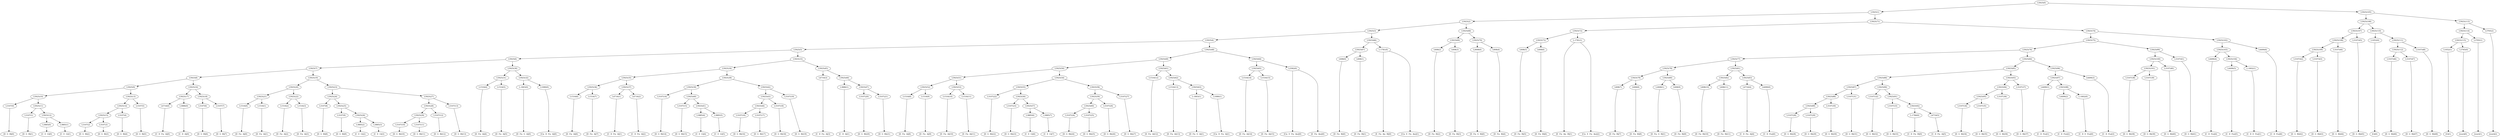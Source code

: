 digraph sample{
"L3107(0)"->"[D  G  B](0)"
"L3107(1)"->"[D  G  B](1)"
"L3885(0)"->"[C  E  G](0)"
"L3885(1)"->"[C  E  G](1)"
"L5925(12)"->"L3885(0)"
"L5925(12)"->"L3885(1)"
"L5925(11)"->"L3107(1)"
"L5925(11)"->"L5925(12)"
"L5925(10)"->"L3107(0)"
"L5925(10)"->"L5925(11)"
"L3107(2)"->"[D  G  B](2)"
"L3107(3)"->"[D  G  B](3)"
"L5925(15)"->"L3107(2)"
"L5925(15)"->"L3107(3)"
"L3107(4)"->"[D  G  B](4)"
"L5925(14)"->"L5925(15)"
"L5925(14)"->"L3107(4)"
"L3107(5)"->"[D  G  B](5)"
"L5925(13)"->"L5925(14)"
"L5925(13)"->"L3107(5)"
"L5925(9)"->"L5925(10)"
"L5925(9)"->"L5925(13)"
"L4716(0)"->"[C  D  Fis  A](0)"
"L3886(0)"->"[C  D  A](0)"
"L5925(17)"->"L4716(0)"
"L5925(17)"->"L3886(0)"
"L3107(6)"->"[D  G  B](6)"
"L3107(7)"->"[D  G  B](7)"
"L5925(18)"->"L3107(6)"
"L5925(18)"->"L3107(7)"
"L5925(16)"->"L5925(17)"
"L5925(16)"->"L5925(18)"
"L5925(8)"->"L5925(9)"
"L5925(8)"->"L5925(16)"
"L1516(0)"->"[D  Fis  A](0)"
"L1516(1)"->"[D  Fis  A](1)"
"L5925(21)"->"L1516(0)"
"L5925(21)"->"L1516(1)"
"L1516(2)"->"[D  Fis  A](2)"
"L1516(3)"->"[D  Fis  A](3)"
"L5925(22)"->"L1516(2)"
"L5925(22)"->"L1516(3)"
"L5925(20)"->"L5925(21)"
"L5925(20)"->"L5925(22)"
"L3107(8)"->"[D  G  B](8)"
"L3107(9)"->"[D  G  B](9)"
"L3885(2)"->"[C  E  G](2)"
"L3885(3)"->"[C  E  G](3)"
"L5925(26)"->"L3885(2)"
"L5925(26)"->"L3885(3)"
"L5925(25)"->"L3107(9)"
"L5925(25)"->"L5925(26)"
"L5925(24)"->"L3107(8)"
"L5925(24)"->"L5925(25)"
"L3107(10)"->"[D  G  B](10)"
"L3107(11)"->"[D  G  B](11)"
"L5925(29)"->"L3107(10)"
"L5925(29)"->"L3107(11)"
"L3107(12)"->"[D  G  B](12)"
"L5925(28)"->"L5925(29)"
"L5925(28)"->"L3107(12)"
"L3107(13)"->"[D  G  B](13)"
"L5925(27)"->"L5925(28)"
"L5925(27)"->"L3107(13)"
"L5925(23)"->"L5925(24)"
"L5925(23)"->"L5925(27)"
"L5925(19)"->"L5925(20)"
"L5925(19)"->"L5925(23)"
"L5925(7)"->"L5925(8)"
"L5925(7)"->"L5925(19)"
"L1516(4)"->"[D  Fis  A](4)"
"L1516(5)"->"[D  Fis  A](5)"
"L5925(31)"->"L1516(4)"
"L5925(31)"->"L1516(5)"
"L-1803(0)"->"[D  Fis  G  A](0)"
"L1080(0)"->"[Cis  D  Fis  A](0)"
"L5925(32)"->"L-1803(0)"
"L5925(32)"->"L1080(0)"
"L5925(30)"->"L5925(31)"
"L5925(30)"->"L5925(32)"
"L5925(6)"->"L5925(7)"
"L5925(6)"->"L5925(30)"
"L1516(6)"->"[D  Fis  A](6)"
"L1516(7)"->"[D  Fis  A](7)"
"L5925(36)"->"L1516(6)"
"L5925(36)"->"L1516(7)"
"L4716(1)"->"[C  D  Fis  A](1)"
"L4716(2)"->"[C  D  Fis  A](2)"
"L5925(37)"->"L4716(1)"
"L5925(37)"->"L4716(2)"
"L5925(35)"->"L5925(36)"
"L5925(35)"->"L5925(37)"
"L3107(14)"->"[D  G  B](14)"
"L3107(15)"->"[D  G  B](15)"
"L3885(4)"->"[C  E  G](4)"
"L3885(5)"->"[C  E  G](5)"
"L5925(41)"->"L3885(4)"
"L5925(41)"->"L3885(5)"
"L5925(40)"->"L3107(15)"
"L5925(40)"->"L5925(41)"
"L5925(39)"->"L3107(14)"
"L5925(39)"->"L5925(40)"
"L3107(16)"->"[D  G  B](16)"
"L3107(17)"->"[D  G  B](17)"
"L5925(44)"->"L3107(16)"
"L5925(44)"->"L3107(17)"
"L3107(18)"->"[D  G  B](18)"
"L5925(43)"->"L5925(44)"
"L5925(43)"->"L3107(18)"
"L3107(19)"->"[D  G  B](19)"
"L5925(42)"->"L5925(43)"
"L5925(42)"->"L3107(19)"
"L5925(38)"->"L5925(39)"
"L5925(38)"->"L5925(42)"
"L5925(34)"->"L5925(35)"
"L5925(34)"->"L5925(38)"
"L4716(3)"->"[C  D  Fis  A](3)"
"L3886(1)"->"[C  D  A](1)"
"L3107(20)"->"[D  G  B](20)"
"L3107(21)"->"[D  G  B](21)"
"L5925(47)"->"L3107(20)"
"L5925(47)"->"L3107(21)"
"L5925(46)"->"L3886(1)"
"L5925(46)"->"L5925(47)"
"L5925(45)"->"L4716(3)"
"L5925(45)"->"L5925(46)"
"L5925(33)"->"L5925(34)"
"L5925(33)"->"L5925(45)"
"L5925(5)"->"L5925(6)"
"L5925(5)"->"L5925(33)"
"L1516(8)"->"[D  Fis  A](8)"
"L1516(9)"->"[D  Fis  A](9)"
"L5925(52)"->"L1516(8)"
"L5925(52)"->"L1516(9)"
"L1516(10)"->"[D  Fis  A](10)"
"L1516(11)"->"[D  Fis  A](11)"
"L5925(53)"->"L1516(10)"
"L5925(53)"->"L1516(11)"
"L5925(51)"->"L5925(52)"
"L5925(51)"->"L5925(53)"
"L3107(22)"->"[D  G  B](22)"
"L3107(23)"->"[D  G  B](23)"
"L3885(6)"->"[C  E  G](6)"
"L3885(7)"->"[C  E  G](7)"
"L5925(57)"->"L3885(6)"
"L5925(57)"->"L3885(7)"
"L5925(56)"->"L3107(23)"
"L5925(56)"->"L5925(57)"
"L5925(55)"->"L3107(22)"
"L5925(55)"->"L5925(56)"
"L3107(24)"->"[D  G  B](24)"
"L3107(25)"->"[D  G  B](25)"
"L5925(60)"->"L3107(24)"
"L5925(60)"->"L3107(25)"
"L3107(26)"->"[D  G  B](26)"
"L5925(59)"->"L5925(60)"
"L5925(59)"->"L3107(26)"
"L3107(27)"->"[D  G  B](27)"
"L5925(58)"->"L5925(59)"
"L5925(58)"->"L3107(27)"
"L5925(54)"->"L5925(55)"
"L5925(54)"->"L5925(58)"
"L5925(50)"->"L5925(51)"
"L5925(50)"->"L5925(54)"
"L1516(12)"->"[D  Fis  A](12)"
"L1516(13)"->"[D  Fis  A](13)"
"L-1803(1)"->"[D  Fis  G  A](1)"
"L1080(1)"->"[Cis  D  Fis  A](1)"
"L5925(63)"->"L-1803(1)"
"L5925(63)"->"L1080(1)"
"L5925(62)"->"L1516(13)"
"L5925(62)"->"L5925(63)"
"L5925(61)"->"L1516(12)"
"L5925(61)"->"L5925(62)"
"L5925(49)"->"L5925(50)"
"L5925(49)"->"L5925(61)"
"L1516(14)"->"[D  Fis  A](14)"
"L1516(15)"->"[D  Fis  A](15)"
"L5925(65)"->"L1516(14)"
"L5925(65)"->"L1516(15)"
"L2582(0)"->"[Cis  E  Fis  Ais](0)"
"L2582(0)"->"[E  Fis  Ais](0)"
"L5925(64)"->"L5925(65)"
"L5925(64)"->"L2582(0)"
"L5925(48)"->"L5925(49)"
"L5925(48)"->"L5925(64)"
"L5925(4)"->"L5925(5)"
"L5925(4)"->"L5925(48)"
"L608(0)"->"[D  Fis  B](0)"
"L608(1)"->"[D  Fis  B](1)"
"L5925(67)"->"L608(0)"
"L5925(67)"->"L608(1)"
"L-1781(0)"->"[E  Fis  Ais  B](0)"
"L-1781(0)"->"[Cis  E  Fis  Ais](1)"
"L5925(66)"->"L5925(67)"
"L5925(66)"->"L-1781(0)"
"L5925(3)"->"L5925(4)"
"L5925(3)"->"L5925(66)"
"L608(2)"->"[D  Fis  B](2)"
"L608(3)"->"[D  Fis  B](3)"
"L5925(69)"->"L608(2)"
"L5925(69)"->"L608(3)"
"L2608(0)"->"[D  Fis  G  B](0)"
"L608(4)"->"[D  Fis  B](4)"
"L5925(70)"->"L2608(0)"
"L5925(70)"->"L608(4)"
"L5925(68)"->"L5925(69)"
"L5925(68)"->"L5925(70)"
"L5925(2)"->"L5925(3)"
"L5925(2)"->"L5925(68)"
"L608(5)"->"[D  Fis  B](5)"
"L608(6)"->"[D  Fis  B](6)"
"L5925(73)"->"L608(5)"
"L5925(73)"->"L608(6)"
"L-1781(1)"->"[E  Fis  Ais  B](1)"
"L-1781(1)"->"[Cis  E  Fis  Ais](2)"
"L5925(72)"->"L5925(73)"
"L5925(72)"->"L-1781(1)"
"L608(7)"->"[D  Fis  B](7)"
"L608(8)"->"[D  Fis  B](8)"
"L5925(79)"->"L608(7)"
"L5925(79)"->"L608(8)"
"L2608(1)"->"[D  Fis  G  B](1)"
"L608(9)"->"[D  Fis  B](9)"
"L5925(80)"->"L2608(1)"
"L5925(80)"->"L608(9)"
"L5925(78)"->"L5925(79)"
"L5925(78)"->"L5925(80)"
"L608(10)"->"[D  Fis  B](10)"
"L608(11)"->"[D  Fis  B](11)"
"L5925(82)"->"L608(10)"
"L5925(82)"->"L608(11)"
"L4716(4)"->"[C  D  Fis  A](4)"
"L4490(0)"->"[C  D  Fis](0)"
"L5925(83)"->"L4716(4)"
"L5925(83)"->"L4490(0)"
"L5925(81)"->"L5925(82)"
"L5925(81)"->"L5925(83)"
"L5925(77)"->"L5925(78)"
"L5925(77)"->"L5925(81)"
"L3107(28)"->"[D  G  B](28)"
"L3107(29)"->"[D  G  B](29)"
"L5925(89)"->"L3107(28)"
"L5925(89)"->"L3107(29)"
"L3107(30)"->"[D  G  B](30)"
"L5925(88)"->"L5925(89)"
"L5925(88)"->"L3107(30)"
"L3107(31)"->"[D  G  B](31)"
"L5925(87)"->"L5925(88)"
"L5925(87)"->"L3107(31)"
"L3107(32)"->"[D  G  B](32)"
"L3107(33)"->"[D  G  B](33)"
"L-1766(0)"->"[C  D  Fis  B](0)"
"L4716(5)"->"[C  D  Fis  A](5)"
"L5925(92)"->"L-1766(0)"
"L5925(92)"->"L4716(5)"
"L5925(91)"->"L3107(33)"
"L5925(91)"->"L5925(92)"
"L5925(90)"->"L3107(32)"
"L5925(90)"->"L5925(91)"
"L5925(86)"->"L5925(87)"
"L5925(86)"->"L5925(90)"
"L3107(34)"->"[D  G  B](34)"
"L3107(35)"->"[D  G  B](35)"
"L5925(95)"->"L3107(34)"
"L5925(95)"->"L3107(35)"
"L3107(36)"->"[D  G  B](36)"
"L5925(94)"->"L5925(95)"
"L5925(94)"->"L3107(36)"
"L3107(37)"->"[D  G  B](37)"
"L5925(93)"->"L5925(94)"
"L5925(93)"->"L3107(37)"
"L5925(85)"->"L5925(86)"
"L5925(85)"->"L5925(93)"
"L4490(1)"->"[C  D  Fis](1)"
"L4490(2)"->"[C  D  Fis](2)"
"L-1602(0)"->"[C  D  E  Fis](0)"
"L5925(98)"->"L4490(2)"
"L5925(98)"->"L-1602(0)"
"L5925(97)"->"L4490(1)"
"L5925(97)"->"L5925(98)"
"L4490(3)"->"[C  D  Fis](3)"
"L5925(96)"->"L5925(97)"
"L5925(96)"->"L4490(3)"
"L5925(84)"->"L5925(85)"
"L5925(84)"->"L5925(96)"
"L5925(76)"->"L5925(77)"
"L5925(76)"->"L5925(84)"
"L3107(38)"->"[D  G  B](38)"
"L3107(39)"->"[D  G  B](39)"
"L5925(101)"->"L3107(38)"
"L5925(101)"->"L3107(39)"
"L3107(40)"->"[D  G  B](40)"
"L5925(100)"->"L5925(101)"
"L5925(100)"->"L3107(40)"
"L3107(41)"->"[D  G  B](41)"
"L5925(99)"->"L5925(100)"
"L5925(99)"->"L3107(41)"
"L5925(75)"->"L5925(76)"
"L5925(75)"->"L5925(99)"
"L4490(4)"->"[C  D  Fis](4)"
"L4490(5)"->"[C  D  Fis](5)"
"L-1602(1)"->"[C  D  E  Fis](1)"
"L5925(104)"->"L4490(5)"
"L5925(104)"->"L-1602(1)"
"L5925(103)"->"L4490(4)"
"L5925(103)"->"L5925(104)"
"L4490(6)"->"[C  D  Fis](6)"
"L5925(102)"->"L5925(103)"
"L5925(102)"->"L4490(6)"
"L5925(74)"->"L5925(75)"
"L5925(74)"->"L5925(102)"
"L5925(71)"->"L5925(72)"
"L5925(71)"->"L5925(74)"
"L5925(1)"->"L5925(2)"
"L5925(1)"->"L5925(71)"
"L3107(42)"->"[D  G  B](42)"
"L3107(43)"->"[D  G  B](43)"
"L5925(109)"->"L3107(42)"
"L5925(109)"->"L3107(43)"
"L3107(44)"->"[D  G  B](44)"
"L5925(108)"->"L5925(109)"
"L5925(108)"->"L3107(44)"
"L3107(45)"->"[D  G  B](45)"
"L5925(107)"->"L5925(108)"
"L5925(107)"->"L3107(45)"
"L1052(0)"->"[G](0)"
"L3107(46)"->"[D  G  B](46)"
"L3107(47)"->"[D  G  B](47)"
"L5925(112)"->"L3107(46)"
"L5925(112)"->"L3107(47)"
"L3107(48)"->"[D  G  B](48)"
"L5925(111)"->"L5925(112)"
"L5925(111)"->"L3107(48)"
"L5925(110)"->"L1052(0)"
"L5925(110)"->"L5925(111)"
"L5925(106)"->"L5925(107)"
"L5925(106)"->"L5925(110)"
"L1052(1)"->"[G](1)"
"L3765(0)"->"[rest](0)"
"L5925(115)"->"L1052(1)"
"L5925(115)"->"L3765(0)"
"L3765(1)"->"[rest](1)"
"L5925(114)"->"L5925(115)"
"L5925(114)"->"L3765(1)"
"L3765(2)"->"[rest](2)"
"L5925(113)"->"L5925(114)"
"L5925(113)"->"L3765(2)"
"L5925(105)"->"L5925(106)"
"L5925(105)"->"L5925(113)"
"L5925(0)"->"L5925(1)"
"L5925(0)"->"L5925(105)"
{rank = min; "L5925(0)"}
{rank = same; "L5925(1)"; "L5925(105)";}
{rank = same; "L5925(2)"; "L5925(71)"; "L5925(106)"; "L5925(113)";}
{rank = same; "L5925(3)"; "L5925(68)"; "L5925(72)"; "L5925(74)"; "L5925(107)"; "L5925(110)"; "L5925(114)"; "L3765(2)";}
{rank = same; "L5925(4)"; "L5925(66)"; "L5925(69)"; "L5925(70)"; "L5925(73)"; "L-1781(1)"; "L5925(75)"; "L5925(102)"; "L5925(108)"; "L3107(45)"; "L1052(0)"; "L5925(111)"; "L5925(115)"; "L3765(1)";}
{rank = same; "L5925(5)"; "L5925(48)"; "L5925(67)"; "L-1781(0)"; "L608(2)"; "L608(3)"; "L2608(0)"; "L608(4)"; "L608(5)"; "L608(6)"; "L5925(76)"; "L5925(99)"; "L5925(103)"; "L4490(6)"; "L5925(109)"; "L3107(44)"; "L5925(112)"; "L3107(48)"; "L1052(1)"; "L3765(0)";}
{rank = same; "L5925(6)"; "L5925(33)"; "L5925(49)"; "L5925(64)"; "L608(0)"; "L608(1)"; "L5925(77)"; "L5925(84)"; "L5925(100)"; "L3107(41)"; "L4490(4)"; "L5925(104)"; "L3107(42)"; "L3107(43)"; "L3107(46)"; "L3107(47)";}
{rank = same; "L5925(7)"; "L5925(30)"; "L5925(34)"; "L5925(45)"; "L5925(50)"; "L5925(61)"; "L5925(65)"; "L2582(0)"; "L5925(78)"; "L5925(81)"; "L5925(85)"; "L5925(96)"; "L5925(101)"; "L3107(40)"; "L4490(5)"; "L-1602(1)";}
{rank = same; "L5925(8)"; "L5925(19)"; "L5925(31)"; "L5925(32)"; "L5925(35)"; "L5925(38)"; "L4716(3)"; "L5925(46)"; "L5925(51)"; "L5925(54)"; "L1516(12)"; "L5925(62)"; "L1516(14)"; "L1516(15)"; "L5925(79)"; "L5925(80)"; "L5925(82)"; "L5925(83)"; "L5925(86)"; "L5925(93)"; "L5925(97)"; "L4490(3)"; "L3107(38)"; "L3107(39)";}
{rank = same; "L5925(9)"; "L5925(16)"; "L5925(20)"; "L5925(23)"; "L1516(4)"; "L1516(5)"; "L-1803(0)"; "L1080(0)"; "L5925(36)"; "L5925(37)"; "L5925(39)"; "L5925(42)"; "L3886(1)"; "L5925(47)"; "L5925(52)"; "L5925(53)"; "L5925(55)"; "L5925(58)"; "L1516(13)"; "L5925(63)"; "L608(7)"; "L608(8)"; "L2608(1)"; "L608(9)"; "L608(10)"; "L608(11)"; "L4716(4)"; "L4490(0)"; "L5925(87)"; "L5925(90)"; "L5925(94)"; "L3107(37)"; "L4490(1)"; "L5925(98)";}
{rank = same; "L5925(10)"; "L5925(13)"; "L5925(17)"; "L5925(18)"; "L5925(21)"; "L5925(22)"; "L5925(24)"; "L5925(27)"; "L1516(6)"; "L1516(7)"; "L4716(1)"; "L4716(2)"; "L3107(14)"; "L5925(40)"; "L5925(43)"; "L3107(19)"; "L3107(20)"; "L3107(21)"; "L1516(8)"; "L1516(9)"; "L1516(10)"; "L1516(11)"; "L3107(22)"; "L5925(56)"; "L5925(59)"; "L3107(27)"; "L-1803(1)"; "L1080(1)"; "L5925(88)"; "L3107(31)"; "L3107(32)"; "L5925(91)"; "L5925(95)"; "L3107(36)"; "L4490(2)"; "L-1602(0)";}
{rank = same; "L3107(0)"; "L5925(11)"; "L5925(14)"; "L3107(5)"; "L4716(0)"; "L3886(0)"; "L3107(6)"; "L3107(7)"; "L1516(0)"; "L1516(1)"; "L1516(2)"; "L1516(3)"; "L3107(8)"; "L5925(25)"; "L5925(28)"; "L3107(13)"; "L3107(15)"; "L5925(41)"; "L5925(44)"; "L3107(18)"; "L3107(23)"; "L5925(57)"; "L5925(60)"; "L3107(26)"; "L5925(89)"; "L3107(30)"; "L3107(33)"; "L5925(92)"; "L3107(34)"; "L3107(35)";}
{rank = same; "L3107(1)"; "L5925(12)"; "L5925(15)"; "L3107(4)"; "L3107(9)"; "L5925(26)"; "L5925(29)"; "L3107(12)"; "L3885(4)"; "L3885(5)"; "L3107(16)"; "L3107(17)"; "L3885(6)"; "L3885(7)"; "L3107(24)"; "L3107(25)"; "L3107(28)"; "L3107(29)"; "L-1766(0)"; "L4716(5)";}
{rank = same; "L3885(0)"; "L3885(1)"; "L3107(2)"; "L3107(3)"; "L3885(2)"; "L3885(3)"; "L3107(10)"; "L3107(11)";}
{rank = max; "[C  D  A](0)"; "[C  D  A](1)"; "[C  D  E  Fis](0)"; "[C  D  E  Fis](1)"; "[C  D  Fis  A](0)"; "[C  D  Fis  A](1)"; "[C  D  Fis  A](2)"; "[C  D  Fis  A](3)"; "[C  D  Fis  A](4)"; "[C  D  Fis  A](5)"; "[C  D  Fis  B](0)"; "[C  D  Fis](0)"; "[C  D  Fis](1)"; "[C  D  Fis](2)"; "[C  D  Fis](3)"; "[C  D  Fis](4)"; "[C  D  Fis](5)"; "[C  D  Fis](6)"; "[C  E  G](0)"; "[C  E  G](1)"; "[C  E  G](2)"; "[C  E  G](3)"; "[C  E  G](4)"; "[C  E  G](5)"; "[C  E  G](6)"; "[C  E  G](7)"; "[Cis  D  Fis  A](0)"; "[Cis  D  Fis  A](1)"; "[Cis  E  Fis  Ais](0)"; "[Cis  E  Fis  Ais](1)"; "[Cis  E  Fis  Ais](2)"; "[D  Fis  A](0)"; "[D  Fis  A](1)"; "[D  Fis  A](10)"; "[D  Fis  A](11)"; "[D  Fis  A](12)"; "[D  Fis  A](13)"; "[D  Fis  A](14)"; "[D  Fis  A](15)"; "[D  Fis  A](2)"; "[D  Fis  A](3)"; "[D  Fis  A](4)"; "[D  Fis  A](5)"; "[D  Fis  A](6)"; "[D  Fis  A](7)"; "[D  Fis  A](8)"; "[D  Fis  A](9)"; "[D  Fis  B](0)"; "[D  Fis  B](1)"; "[D  Fis  B](10)"; "[D  Fis  B](11)"; "[D  Fis  B](2)"; "[D  Fis  B](3)"; "[D  Fis  B](4)"; "[D  Fis  B](5)"; "[D  Fis  B](6)"; "[D  Fis  B](7)"; "[D  Fis  B](8)"; "[D  Fis  B](9)"; "[D  Fis  G  A](0)"; "[D  Fis  G  A](1)"; "[D  Fis  G  B](0)"; "[D  Fis  G  B](1)"; "[D  G  B](0)"; "[D  G  B](1)"; "[D  G  B](10)"; "[D  G  B](11)"; "[D  G  B](12)"; "[D  G  B](13)"; "[D  G  B](14)"; "[D  G  B](15)"; "[D  G  B](16)"; "[D  G  B](17)"; "[D  G  B](18)"; "[D  G  B](19)"; "[D  G  B](2)"; "[D  G  B](20)"; "[D  G  B](21)"; "[D  G  B](22)"; "[D  G  B](23)"; "[D  G  B](24)"; "[D  G  B](25)"; "[D  G  B](26)"; "[D  G  B](27)"; "[D  G  B](28)"; "[D  G  B](29)"; "[D  G  B](3)"; "[D  G  B](30)"; "[D  G  B](31)"; "[D  G  B](32)"; "[D  G  B](33)"; "[D  G  B](34)"; "[D  G  B](35)"; "[D  G  B](36)"; "[D  G  B](37)"; "[D  G  B](38)"; "[D  G  B](39)"; "[D  G  B](4)"; "[D  G  B](40)"; "[D  G  B](41)"; "[D  G  B](42)"; "[D  G  B](43)"; "[D  G  B](44)"; "[D  G  B](45)"; "[D  G  B](46)"; "[D  G  B](47)"; "[D  G  B](48)"; "[D  G  B](5)"; "[D  G  B](6)"; "[D  G  B](7)"; "[D  G  B](8)"; "[D  G  B](9)"; "[E  Fis  Ais  B](0)"; "[E  Fis  Ais  B](1)"; "[E  Fis  Ais](0)"; "[G](0)"; "[G](1)"; "[rest](0)"; "[rest](1)"; "[rest](2)";}
}